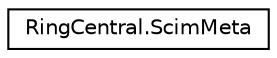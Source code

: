 digraph "Graphical Class Hierarchy"
{
 // LATEX_PDF_SIZE
  edge [fontname="Helvetica",fontsize="10",labelfontname="Helvetica",labelfontsize="10"];
  node [fontname="Helvetica",fontsize="10",shape=record];
  rankdir="LR";
  Node0 [label="RingCentral.ScimMeta",height=0.2,width=0.4,color="black", fillcolor="white", style="filled",URL="$classRingCentral_1_1ScimMeta.html",tooltip="Resource metadata"];
}
